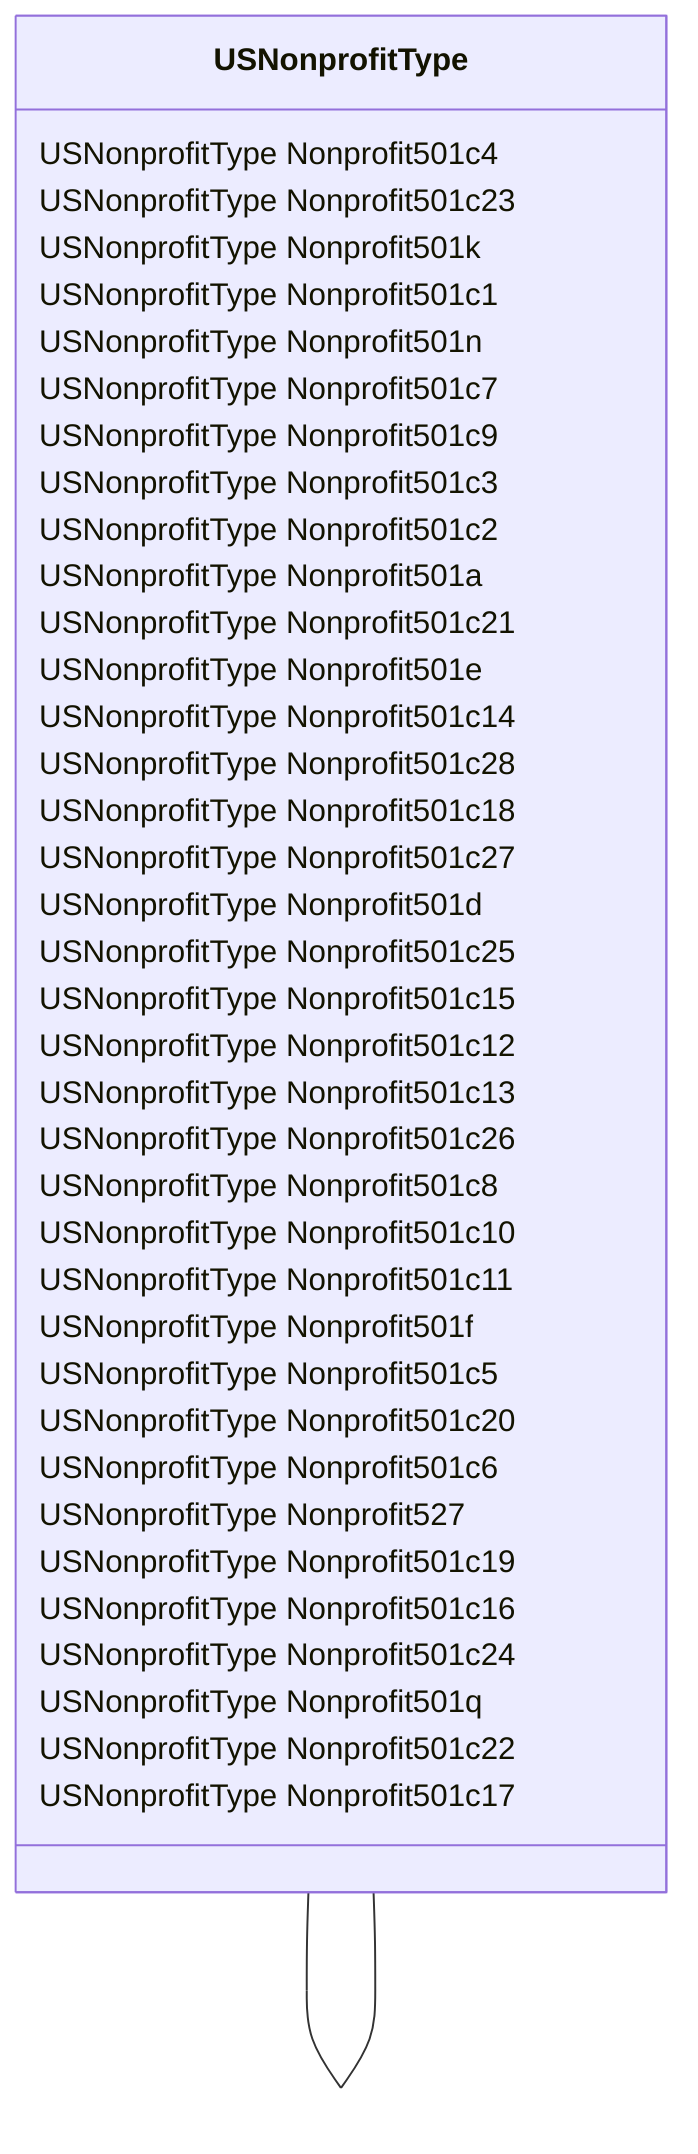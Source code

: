 classDiagram
  USNonprofitType -- USNonprofitType


class USNonprofitType {

  USNonprofitType Nonprofit501c4
  USNonprofitType Nonprofit501c23
  USNonprofitType Nonprofit501k
  USNonprofitType Nonprofit501c1
  USNonprofitType Nonprofit501n
  USNonprofitType Nonprofit501c7
  USNonprofitType Nonprofit501c9
  USNonprofitType Nonprofit501c3
  USNonprofitType Nonprofit501c2
  USNonprofitType Nonprofit501a
  USNonprofitType Nonprofit501c21
  USNonprofitType Nonprofit501e
  USNonprofitType Nonprofit501c14
  USNonprofitType Nonprofit501c28
  USNonprofitType Nonprofit501c18
  USNonprofitType Nonprofit501c27
  USNonprofitType Nonprofit501d
  USNonprofitType Nonprofit501c25
  USNonprofitType Nonprofit501c15
  USNonprofitType Nonprofit501c12
  USNonprofitType Nonprofit501c13
  USNonprofitType Nonprofit501c26
  USNonprofitType Nonprofit501c8
  USNonprofitType Nonprofit501c10
  USNonprofitType Nonprofit501c11
  USNonprofitType Nonprofit501f
  USNonprofitType Nonprofit501c5
  USNonprofitType Nonprofit501c20
  USNonprofitType Nonprofit501c6
  USNonprofitType Nonprofit527
  USNonprofitType Nonprofit501c19
  USNonprofitType Nonprofit501c16
  USNonprofitType Nonprofit501c24
  USNonprofitType Nonprofit501q
  USNonprofitType Nonprofit501c22
  USNonprofitType Nonprofit501c17

 }